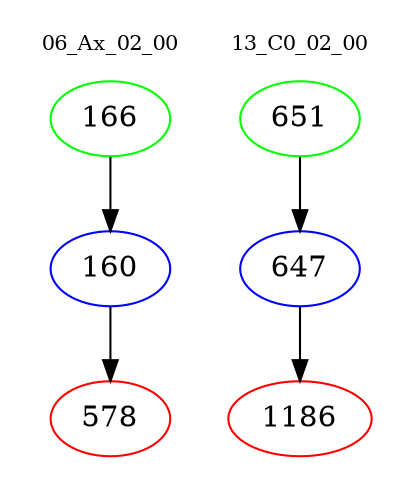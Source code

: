 digraph{
subgraph cluster_0 {
color = white
label = "06_Ax_02_00";
fontsize=10;
T0_166 [label="166", color="green"]
T0_166 -> T0_160 [color="black"]
T0_160 [label="160", color="blue"]
T0_160 -> T0_578 [color="black"]
T0_578 [label="578", color="red"]
}
subgraph cluster_1 {
color = white
label = "13_C0_02_00";
fontsize=10;
T1_651 [label="651", color="green"]
T1_651 -> T1_647 [color="black"]
T1_647 [label="647", color="blue"]
T1_647 -> T1_1186 [color="black"]
T1_1186 [label="1186", color="red"]
}
}
